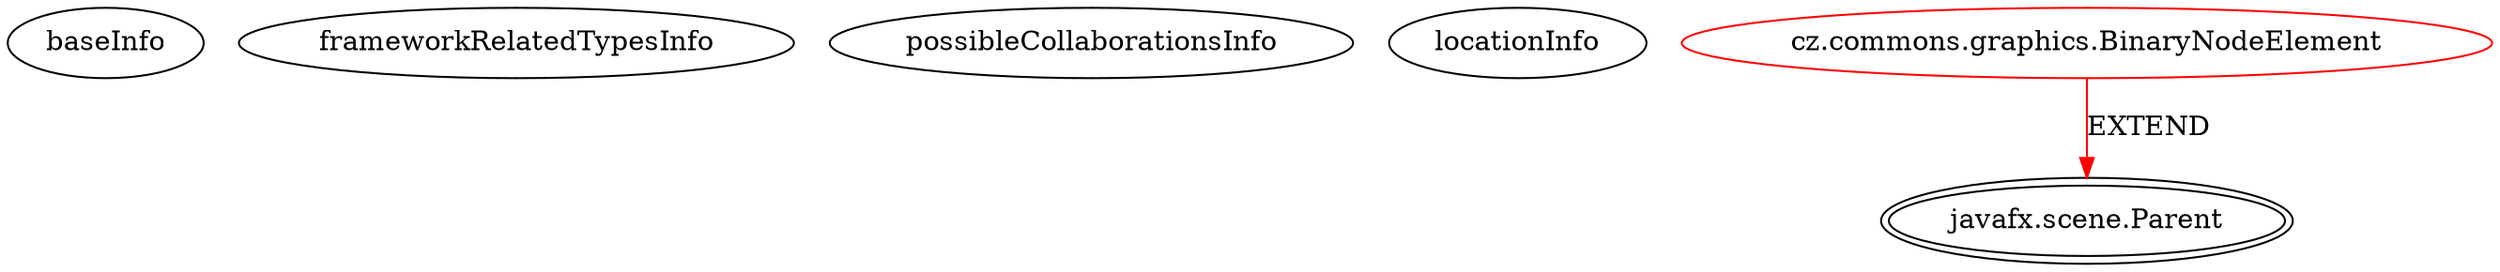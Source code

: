 digraph {
baseInfo[graphId=929,category="extension_graph",isAnonymous=false,possibleRelation=false]
frameworkRelatedTypesInfo[0="javafx.scene.Parent"]
possibleCollaborationsInfo[]
locationInfo[projectName="Maxxa-MT-common",filePath="/Maxxa-MT-common/MT-common-master/src/cz/commons/graphics/BinaryNodeElement.java",contextSignature="BinaryNodeElement",graphId="929"]
0[label="cz.commons.graphics.BinaryNodeElement",vertexType="ROOT_CLIENT_CLASS_DECLARATION",isFrameworkType=false,color=red]
1[label="javafx.scene.Parent",vertexType="FRAMEWORK_CLASS_TYPE",isFrameworkType=true,peripheries=2]
0->1[label="EXTEND",color=red]
}
